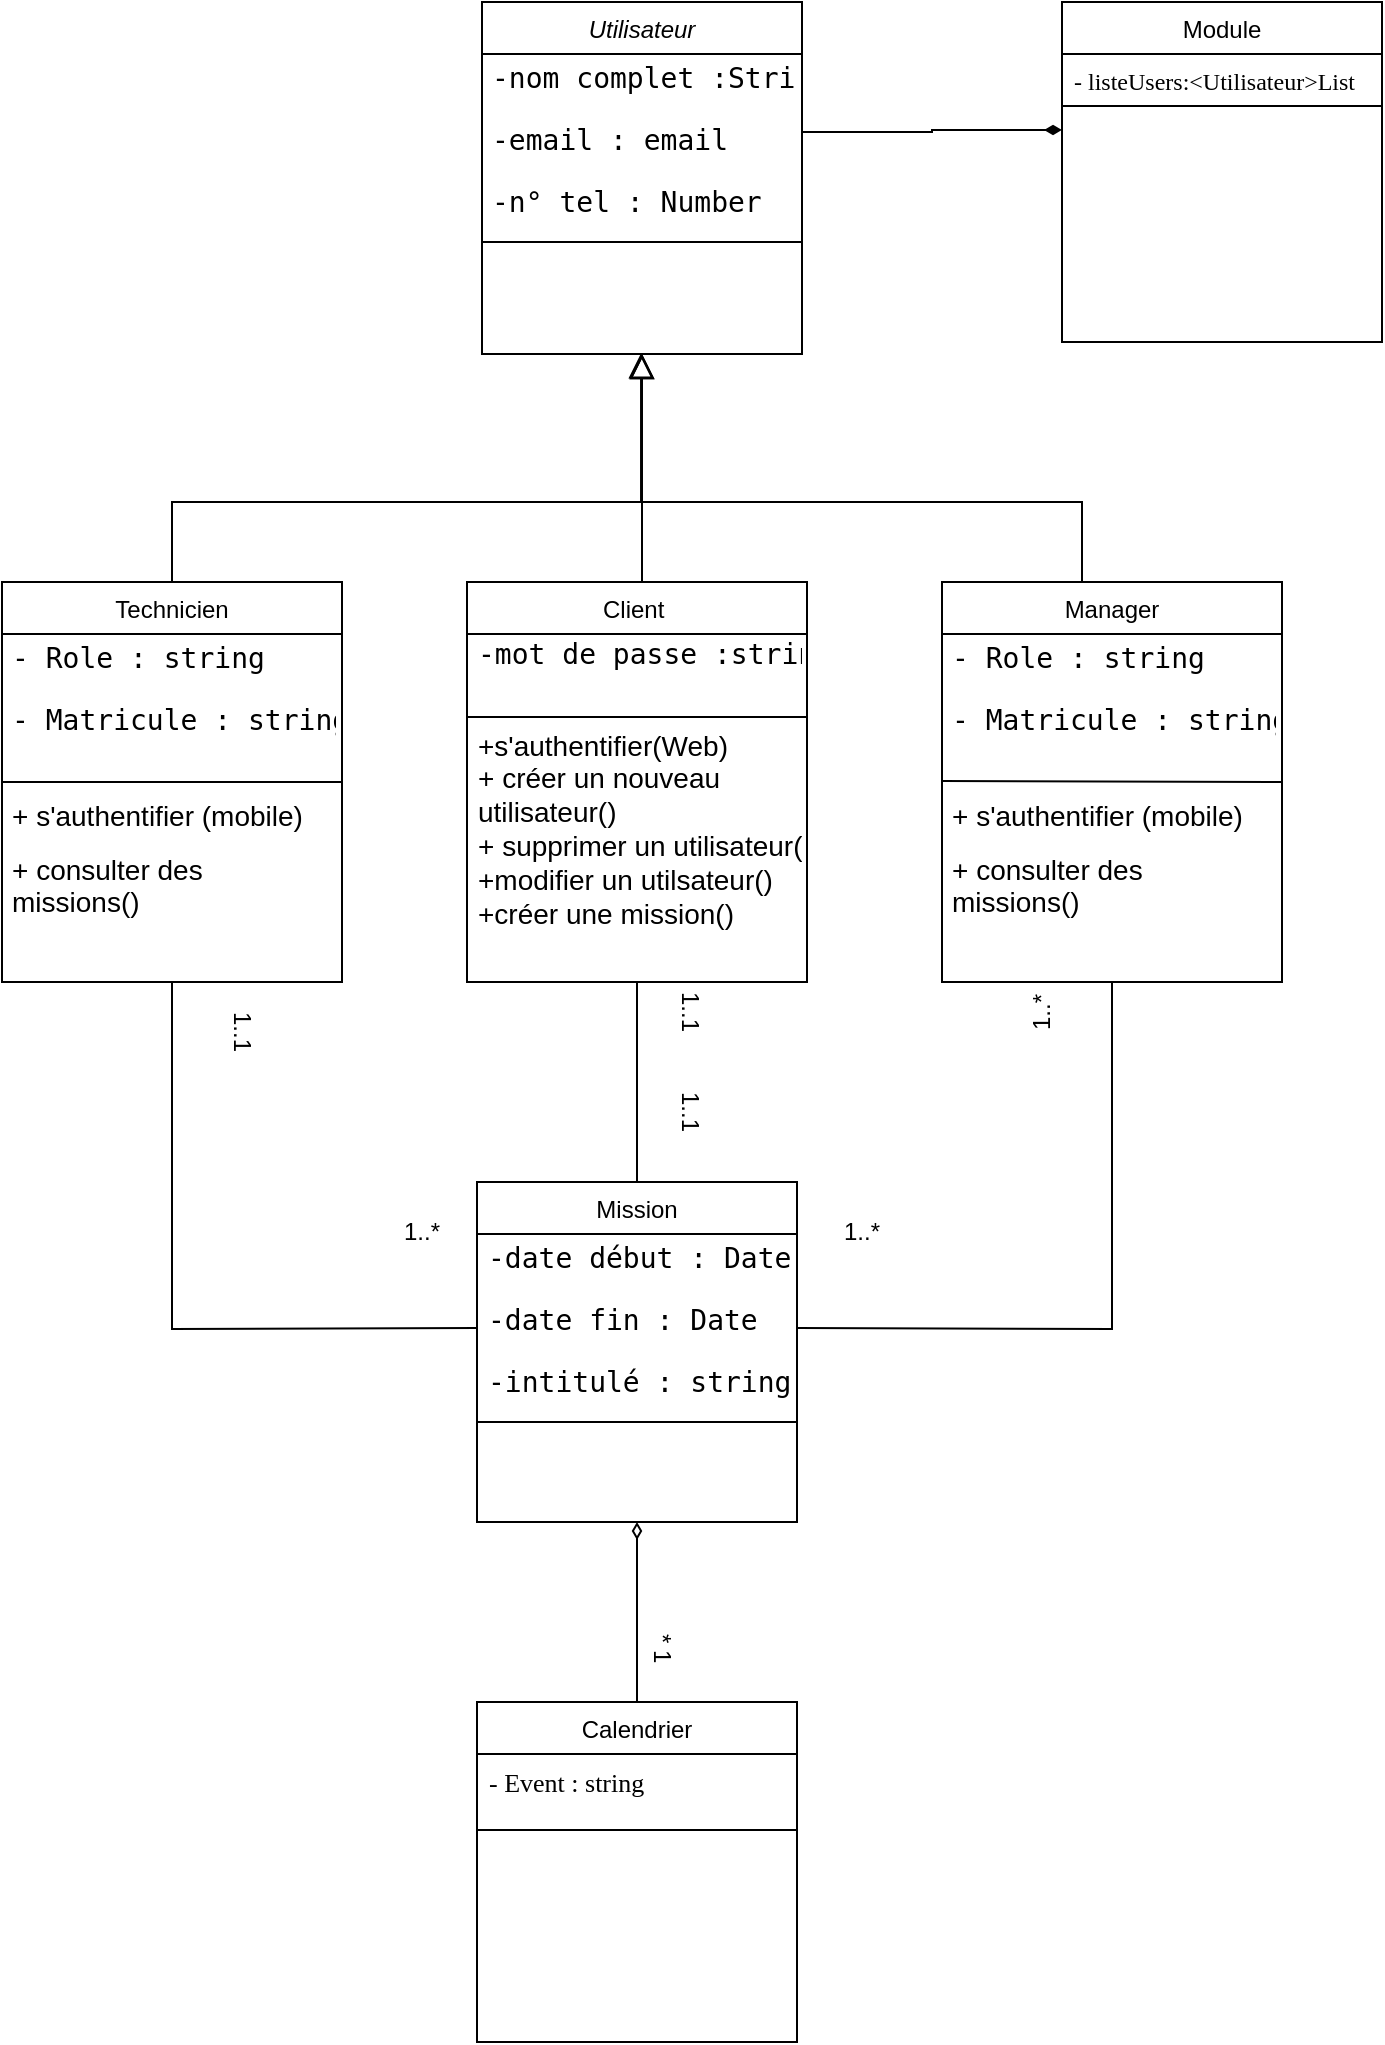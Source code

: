 <mxfile version="18.1.2" type="github">
  <diagram id="C5RBs43oDa-KdzZeNtuy" name="Page-1">
    <mxGraphModel dx="1038" dy="579" grid="1" gridSize="10" guides="1" tooltips="1" connect="1" arrows="1" fold="1" page="1" pageScale="1" pageWidth="827" pageHeight="1169" math="0" shadow="0">
      <root>
        <mxCell id="WIyWlLk6GJQsqaUBKTNV-0" />
        <mxCell id="WIyWlLk6GJQsqaUBKTNV-1" parent="WIyWlLk6GJQsqaUBKTNV-0" />
        <mxCell id="zkfFHV4jXpPFQw0GAbJ--0" value="Utilisateur" style="swimlane;fontStyle=2;align=center;verticalAlign=top;childLayout=stackLayout;horizontal=1;startSize=26;horizontalStack=0;resizeParent=1;resizeLast=0;collapsible=1;marginBottom=0;rounded=0;shadow=0;strokeWidth=1;" parent="WIyWlLk6GJQsqaUBKTNV-1" vertex="1">
          <mxGeometry x="340" y="70" width="160" height="176" as="geometry">
            <mxRectangle x="230" y="140" width="160" height="26" as="alternateBounds" />
          </mxGeometry>
        </mxCell>
        <mxCell id="4CXuDcewyqUGaf7q-5Id-18" value="&lt;pre&gt;-nom complet :String &lt;/pre&gt;&lt;pre&gt;-email : email &lt;/pre&gt;&lt;pre&gt;-n° tel : Number&lt;/pre&gt;" style="text;html=1;strokeColor=none;fillColor=none;spacing=5;spacingTop=-20;whiteSpace=wrap;overflow=hidden;rounded=0;fontFamily=Georgia;fontSize=14;" vertex="1" parent="zkfFHV4jXpPFQw0GAbJ--0">
          <mxGeometry y="26" width="160" height="90" as="geometry" />
        </mxCell>
        <mxCell id="zkfFHV4jXpPFQw0GAbJ--4" value="" style="line;html=1;strokeWidth=1;align=left;verticalAlign=middle;spacingTop=-1;spacingLeft=3;spacingRight=3;rotatable=0;labelPosition=right;points=[];portConstraint=eastwest;" parent="zkfFHV4jXpPFQw0GAbJ--0" vertex="1">
          <mxGeometry y="116" width="160" height="8" as="geometry" />
        </mxCell>
        <mxCell id="zkfFHV4jXpPFQw0GAbJ--6" value="Technicien" style="swimlane;fontStyle=0;align=center;verticalAlign=top;childLayout=stackLayout;horizontal=1;startSize=26;horizontalStack=0;resizeParent=1;resizeLast=0;collapsible=1;marginBottom=0;rounded=0;shadow=0;strokeWidth=1;" parent="WIyWlLk6GJQsqaUBKTNV-1" vertex="1">
          <mxGeometry x="100" y="360" width="170" height="200" as="geometry">
            <mxRectangle x="130" y="380" width="160" height="26" as="alternateBounds" />
          </mxGeometry>
        </mxCell>
        <mxCell id="4CXuDcewyqUGaf7q-5Id-5" value="&lt;pre style=&quot;font-size: 14px;&quot;&gt;- Role : string &lt;/pre&gt;&lt;pre style=&quot;font-size: 14px;&quot;&gt;- Matricule : string &lt;/pre&gt;" style="text;html=1;strokeColor=none;fillColor=none;spacing=5;spacingTop=-20;whiteSpace=wrap;overflow=hidden;rounded=0;align=left;" vertex="1" parent="zkfFHV4jXpPFQw0GAbJ--6">
          <mxGeometry y="26" width="170" height="84" as="geometry" />
        </mxCell>
        <mxCell id="4CXuDcewyqUGaf7q-5Id-0" value="&lt;h1 style=&quot;font-size: 14px;&quot;&gt;&lt;font style=&quot;font-size: 14px;&quot;&gt;&lt;span style=&quot;background-color: initial; font-weight: normal;&quot;&gt;+ s&#39;authentifier (mobile)&amp;nbsp;&amp;nbsp;&lt;/span&gt;&lt;br&gt;&lt;/font&gt;&lt;/h1&gt;&lt;div style=&quot;font-size: 14px;&quot;&gt;&lt;font style=&quot;font-size: 14px;&quot;&gt;&lt;span style=&quot;background-color: initial;&quot;&gt;+ consulter des missions()&lt;/span&gt;&lt;br&gt;&lt;/font&gt;&lt;/div&gt;&lt;div style=&quot;font-size: 14px;&quot;&gt;&lt;br&gt;&lt;/div&gt;" style="text;html=1;strokeColor=none;fillColor=none;spacing=5;spacingTop=-20;whiteSpace=wrap;overflow=hidden;rounded=0;" vertex="1" parent="zkfFHV4jXpPFQw0GAbJ--6">
          <mxGeometry y="110" width="170" height="70" as="geometry" />
        </mxCell>
        <mxCell id="zkfFHV4jXpPFQw0GAbJ--12" value="" style="endArrow=block;endSize=10;endFill=0;shadow=0;strokeWidth=1;rounded=0;edgeStyle=elbowEdgeStyle;elbow=vertical;" parent="WIyWlLk6GJQsqaUBKTNV-1" source="zkfFHV4jXpPFQw0GAbJ--6" target="zkfFHV4jXpPFQw0GAbJ--0" edge="1">
          <mxGeometry width="160" relative="1" as="geometry">
            <mxPoint x="200" y="203" as="sourcePoint" />
            <mxPoint x="200" y="203" as="targetPoint" />
            <Array as="points">
              <mxPoint x="420" y="320" />
              <mxPoint x="420" y="314" />
              <mxPoint x="370" y="314" />
            </Array>
          </mxGeometry>
        </mxCell>
        <mxCell id="Vk1bH2cdv19ZKUo0edv7-28" style="edgeStyle=orthogonalEdgeStyle;rounded=0;orthogonalLoop=1;jettySize=auto;html=1;exitX=0.5;exitY=1;exitDx=0;exitDy=0;entryX=0.5;entryY=0;entryDx=0;entryDy=0;endArrow=baseDash;endFill=0;" parent="WIyWlLk6GJQsqaUBKTNV-1" source="zkfFHV4jXpPFQw0GAbJ--13" target="WqivtSoIRXflKxzYT_6G-6" edge="1">
          <mxGeometry relative="1" as="geometry" />
        </mxCell>
        <mxCell id="zkfFHV4jXpPFQw0GAbJ--13" value="Client " style="swimlane;fontStyle=0;align=center;verticalAlign=top;childLayout=stackLayout;horizontal=1;startSize=26;horizontalStack=0;resizeParent=1;resizeLast=0;collapsible=1;marginBottom=0;rounded=0;shadow=0;strokeWidth=1;" parent="WIyWlLk6GJQsqaUBKTNV-1" vertex="1">
          <mxGeometry x="332.5" y="360" width="170" height="200" as="geometry">
            <mxRectangle x="340" y="380" width="170" height="26" as="alternateBounds" />
          </mxGeometry>
        </mxCell>
        <mxCell id="4CXuDcewyqUGaf7q-5Id-15" value="" style="endArrow=none;html=1;rounded=0;fontFamily=Georgia;fontSize=14;" edge="1" parent="zkfFHV4jXpPFQw0GAbJ--13">
          <mxGeometry width="50" height="50" relative="1" as="geometry">
            <mxPoint y="67.5" as="sourcePoint" />
            <mxPoint x="170" y="67.5" as="targetPoint" />
          </mxGeometry>
        </mxCell>
        <mxCell id="4CXuDcewyqUGaf7q-5Id-10" value="&lt;pre&gt;&lt;font style=&quot;font-size: 14px;&quot;&gt;-mot de passe :string&lt;/font&gt;&lt;/pre&gt;&lt;div style=&quot;font-size: 14px;&quot;&gt;&lt;br&gt;&lt;/div&gt;&lt;div style=&quot;font-size: 14px;&quot;&gt;+s&#39;authentifier(Web)&amp;nbsp;&lt;/div&gt;&lt;div style=&quot;font-size: 14px;&quot;&gt;+ créer un nouveau utilisateur()&amp;nbsp;&lt;/div&gt;&lt;div style=&quot;font-size: 14px;&quot;&gt;+ supprimer un utilisateur()&amp;nbsp;&lt;/div&gt;&lt;div style=&quot;font-size: 14px;&quot;&gt;&lt;span style=&quot;background-color: initial;&quot;&gt;+modifier un utilsateur()&amp;nbsp;&amp;nbsp;&lt;/span&gt;&lt;/div&gt;&lt;div style=&quot;font-size: 14px;&quot;&gt;&lt;span style=&quot;background-color: initial;&quot;&gt;+créer une mission()&lt;/span&gt;&lt;/div&gt;&lt;div style=&quot;font-size: 14px;&quot;&gt;&lt;span style=&quot;background-color: initial;&quot;&gt;&amp;nbsp;&lt;/span&gt;&lt;/div&gt;" style="text;html=1;strokeColor=none;fillColor=none;spacing=5;spacingTop=-20;whiteSpace=wrap;overflow=hidden;rounded=0;" vertex="1" parent="zkfFHV4jXpPFQw0GAbJ--13">
          <mxGeometry y="26" width="170" height="166" as="geometry" />
        </mxCell>
        <mxCell id="zkfFHV4jXpPFQw0GAbJ--16" value="" style="endArrow=block;endSize=10;endFill=0;shadow=0;strokeWidth=1;rounded=0;edgeStyle=elbowEdgeStyle;elbow=vertical;" parent="WIyWlLk6GJQsqaUBKTNV-1" source="zkfFHV4jXpPFQw0GAbJ--13" target="zkfFHV4jXpPFQw0GAbJ--0" edge="1">
          <mxGeometry width="160" relative="1" as="geometry">
            <mxPoint x="210" y="373" as="sourcePoint" />
            <mxPoint x="310" y="271" as="targetPoint" />
            <Array as="points">
              <mxPoint x="420" y="314" />
            </Array>
          </mxGeometry>
        </mxCell>
        <mxCell id="quoRLHqhAQKSaXc_qvvu-1" value="" style="endArrow=block;endSize=10;endFill=0;shadow=0;strokeWidth=1;rounded=0;edgeStyle=elbowEdgeStyle;elbow=vertical;entryX=0.497;entryY=0.992;entryDx=0;entryDy=0;entryPerimeter=0;" parent="WIyWlLk6GJQsqaUBKTNV-1" edge="1">
          <mxGeometry width="160" relative="1" as="geometry">
            <mxPoint x="640" y="360" as="sourcePoint" />
            <mxPoint x="419.52" y="245.632" as="targetPoint" />
            <Array as="points">
              <mxPoint x="510" y="320" />
              <mxPoint x="610" y="320" />
              <mxPoint x="730" y="320" />
              <mxPoint x="580" y="310" />
              <mxPoint x="860" y="334" />
              <mxPoint x="810" y="334" />
            </Array>
          </mxGeometry>
        </mxCell>
        <mxCell id="quoRLHqhAQKSaXc_qvvu-2" value="Manager" style="swimlane;fontStyle=0;align=center;verticalAlign=top;childLayout=stackLayout;horizontal=1;startSize=26;horizontalStack=0;resizeParent=1;resizeLast=0;collapsible=1;marginBottom=0;rounded=0;shadow=0;strokeWidth=1;" parent="WIyWlLk6GJQsqaUBKTNV-1" vertex="1">
          <mxGeometry x="570" y="360" width="170" height="200" as="geometry">
            <mxRectangle x="130" y="380" width="160" height="26" as="alternateBounds" />
          </mxGeometry>
        </mxCell>
        <mxCell id="4CXuDcewyqUGaf7q-5Id-13" value="&lt;pre style=&quot;font-size: 14px;&quot;&gt;- Role : string &lt;/pre&gt;&lt;pre style=&quot;font-size: 14px;&quot;&gt;- Matricule : string &lt;/pre&gt;" style="text;html=1;strokeColor=none;fillColor=none;spacing=5;spacingTop=-20;whiteSpace=wrap;overflow=hidden;rounded=0;align=left;" vertex="1" parent="quoRLHqhAQKSaXc_qvvu-2">
          <mxGeometry y="26" width="170" height="84" as="geometry" />
        </mxCell>
        <mxCell id="4CXuDcewyqUGaf7q-5Id-7" value="" style="endArrow=none;html=1;rounded=0;" edge="1" parent="quoRLHqhAQKSaXc_qvvu-2">
          <mxGeometry width="50" height="50" relative="1" as="geometry">
            <mxPoint y="99.5" as="sourcePoint" />
            <mxPoint x="170" y="100" as="targetPoint" />
          </mxGeometry>
        </mxCell>
        <mxCell id="4CXuDcewyqUGaf7q-5Id-8" value="&lt;h1 style=&quot;font-size: 14px;&quot;&gt;&lt;font style=&quot;font-size: 14px;&quot;&gt;&lt;span style=&quot;background-color: initial; font-weight: normal;&quot;&gt;+ s&#39;authentifier (mobile)&amp;nbsp;&amp;nbsp;&lt;/span&gt;&lt;br&gt;&lt;/font&gt;&lt;/h1&gt;&lt;div style=&quot;font-size: 14px;&quot;&gt;&lt;font style=&quot;font-size: 14px;&quot;&gt;&lt;span style=&quot;background-color: initial;&quot;&gt;+ consulter des missions()&lt;/span&gt;&lt;br&gt;&lt;/font&gt;&lt;/div&gt;&lt;div style=&quot;font-size: 14px;&quot;&gt;&lt;br&gt;&lt;/div&gt;" style="text;html=1;strokeColor=none;fillColor=none;spacing=5;spacingTop=-20;whiteSpace=wrap;overflow=hidden;rounded=0;" vertex="1" parent="quoRLHqhAQKSaXc_qvvu-2">
          <mxGeometry y="110" width="170" height="70" as="geometry" />
        </mxCell>
        <mxCell id="WqivtSoIRXflKxzYT_6G-6" value="Mission" style="swimlane;fontStyle=0;align=center;verticalAlign=top;childLayout=stackLayout;horizontal=1;startSize=26;horizontalStack=0;resizeParent=1;resizeLast=0;collapsible=1;marginBottom=0;rounded=0;shadow=0;strokeWidth=1;" parent="WIyWlLk6GJQsqaUBKTNV-1" vertex="1">
          <mxGeometry x="337.5" y="660" width="160" height="170" as="geometry">
            <mxRectangle x="130" y="380" width="160" height="26" as="alternateBounds" />
          </mxGeometry>
        </mxCell>
        <mxCell id="4CXuDcewyqUGaf7q-5Id-16" value="&lt;pre style=&quot;font-size: 14px;&quot;&gt;-date début : Date &lt;/pre&gt;&lt;pre style=&quot;font-size: 14px;&quot;&gt;-date fin : Date &lt;/pre&gt;&lt;pre style=&quot;font-size: 14px;&quot;&gt;-intitulé : string&lt;/pre&gt;" style="text;html=1;strokeColor=none;fillColor=none;spacing=5;spacingTop=-20;whiteSpace=wrap;overflow=hidden;rounded=0;fontFamily=Georgia;fontSize=13;" vertex="1" parent="WqivtSoIRXflKxzYT_6G-6">
          <mxGeometry y="26" width="160" height="84" as="geometry" />
        </mxCell>
        <mxCell id="WqivtSoIRXflKxzYT_6G-9" value="" style="line;html=1;strokeWidth=1;align=left;verticalAlign=middle;spacingTop=-1;spacingLeft=3;spacingRight=3;rotatable=0;labelPosition=right;points=[];portConstraint=eastwest;" parent="WqivtSoIRXflKxzYT_6G-6" vertex="1">
          <mxGeometry y="110" width="160" height="20" as="geometry" />
        </mxCell>
        <mxCell id="Vk1bH2cdv19ZKUo0edv7-21" style="edgeStyle=orthogonalEdgeStyle;rounded=0;orthogonalLoop=1;jettySize=auto;html=1;exitX=1;exitY=0.5;exitDx=0;exitDy=0;entryX=0.5;entryY=1;entryDx=0;entryDy=0;endArrow=baseDash;endFill=0;" parent="WIyWlLk6GJQsqaUBKTNV-1" target="quoRLHqhAQKSaXc_qvvu-2" edge="1">
          <mxGeometry relative="1" as="geometry">
            <mxPoint x="497.5" y="733" as="sourcePoint" />
          </mxGeometry>
        </mxCell>
        <mxCell id="Vk1bH2cdv19ZKUo0edv7-22" value="1..*" style="text;html=1;strokeColor=none;fillColor=none;align=center;verticalAlign=middle;whiteSpace=wrap;rounded=0;rotation=-90;" parent="WIyWlLk6GJQsqaUBKTNV-1" vertex="1">
          <mxGeometry x="590" y="560" width="60" height="30" as="geometry" />
        </mxCell>
        <mxCell id="Vk1bH2cdv19ZKUo0edv7-23" value="1..*" style="text;html=1;strokeColor=none;fillColor=none;align=center;verticalAlign=middle;whiteSpace=wrap;rounded=0;" parent="WIyWlLk6GJQsqaUBKTNV-1" vertex="1">
          <mxGeometry x="500" y="670" width="60" height="30" as="geometry" />
        </mxCell>
        <mxCell id="Vk1bH2cdv19ZKUo0edv7-24" style="edgeStyle=orthogonalEdgeStyle;rounded=0;orthogonalLoop=1;jettySize=auto;html=1;exitX=0;exitY=0.5;exitDx=0;exitDy=0;entryX=0.5;entryY=1;entryDx=0;entryDy=0;endArrow=baseDash;endFill=0;" parent="WIyWlLk6GJQsqaUBKTNV-1" target="zkfFHV4jXpPFQw0GAbJ--6" edge="1">
          <mxGeometry relative="1" as="geometry">
            <mxPoint x="337.5" y="733" as="sourcePoint" />
          </mxGeometry>
        </mxCell>
        <mxCell id="Vk1bH2cdv19ZKUo0edv7-26" value="1..*" style="text;html=1;strokeColor=none;fillColor=none;align=center;verticalAlign=middle;whiteSpace=wrap;rounded=0;" parent="WIyWlLk6GJQsqaUBKTNV-1" vertex="1">
          <mxGeometry x="280" y="670" width="60" height="30" as="geometry" />
        </mxCell>
        <mxCell id="Vk1bH2cdv19ZKUo0edv7-27" value="1..1" style="text;html=1;strokeColor=none;fillColor=none;align=center;verticalAlign=middle;whiteSpace=wrap;rounded=0;rotation=90;" parent="WIyWlLk6GJQsqaUBKTNV-1" vertex="1">
          <mxGeometry x="190" y="570" width="60" height="30" as="geometry" />
        </mxCell>
        <mxCell id="Vk1bH2cdv19ZKUo0edv7-29" value="1..1" style="text;html=1;strokeColor=none;fillColor=none;align=center;verticalAlign=middle;whiteSpace=wrap;rounded=0;rotation=90;" parent="WIyWlLk6GJQsqaUBKTNV-1" vertex="1">
          <mxGeometry x="414" y="560" width="60" height="30" as="geometry" />
        </mxCell>
        <mxCell id="Vk1bH2cdv19ZKUo0edv7-30" value="1..1" style="text;html=1;strokeColor=none;fillColor=none;align=center;verticalAlign=middle;whiteSpace=wrap;rounded=0;rotation=90;" parent="WIyWlLk6GJQsqaUBKTNV-1" vertex="1">
          <mxGeometry x="414" y="610" width="60" height="30" as="geometry" />
        </mxCell>
        <mxCell id="Vk1bH2cdv19ZKUo0edv7-42" style="edgeStyle=orthogonalEdgeStyle;rounded=0;orthogonalLoop=1;jettySize=auto;html=1;exitX=0.5;exitY=0;exitDx=0;exitDy=0;entryX=0.5;entryY=1;entryDx=0;entryDy=0;endArrow=diamondThin;endFill=0;" parent="WIyWlLk6GJQsqaUBKTNV-1" source="Vk1bH2cdv19ZKUo0edv7-38" target="WqivtSoIRXflKxzYT_6G-6" edge="1">
          <mxGeometry relative="1" as="geometry" />
        </mxCell>
        <mxCell id="Vk1bH2cdv19ZKUo0edv7-38" value="Calendrier" style="swimlane;fontStyle=0;align=center;verticalAlign=top;childLayout=stackLayout;horizontal=1;startSize=26;horizontalStack=0;resizeParent=1;resizeLast=0;collapsible=1;marginBottom=0;rounded=0;shadow=0;strokeWidth=1;" parent="WIyWlLk6GJQsqaUBKTNV-1" vertex="1">
          <mxGeometry x="337.5" y="920" width="160" height="170" as="geometry">
            <mxRectangle x="130" y="380" width="160" height="26" as="alternateBounds" />
          </mxGeometry>
        </mxCell>
        <mxCell id="Vk1bH2cdv19ZKUo0edv7-39" value="- Event : string" style="text;align=left;verticalAlign=top;spacingLeft=4;spacingRight=4;overflow=hidden;rotatable=0;points=[[0,0.5],[1,0.5]];portConstraint=eastwest;fontFamily=Lucida Console;fontSize=13;" parent="Vk1bH2cdv19ZKUo0edv7-38" vertex="1">
          <mxGeometry y="26" width="160" height="34" as="geometry" />
        </mxCell>
        <mxCell id="Vk1bH2cdv19ZKUo0edv7-41" value="" style="line;html=1;strokeWidth=1;align=left;verticalAlign=middle;spacingTop=-1;spacingLeft=3;spacingRight=3;rotatable=0;labelPosition=right;points=[];portConstraint=eastwest;" parent="Vk1bH2cdv19ZKUo0edv7-38" vertex="1">
          <mxGeometry y="60" width="160" height="8" as="geometry" />
        </mxCell>
        <mxCell id="Vk1bH2cdv19ZKUo0edv7-43" value="* 1&amp;nbsp;" style="text;html=1;strokeColor=none;fillColor=none;align=center;verticalAlign=middle;whiteSpace=wrap;rounded=0;rotation=90;" parent="WIyWlLk6GJQsqaUBKTNV-1" vertex="1">
          <mxGeometry x="400" y="880" width="60" height="30" as="geometry" />
        </mxCell>
        <mxCell id="Vk1bH2cdv19ZKUo0edv7-44" value="Module" style="swimlane;fontStyle=0;align=center;verticalAlign=top;childLayout=stackLayout;horizontal=1;startSize=26;horizontalStack=0;resizeParent=1;resizeLast=0;collapsible=1;marginBottom=0;rounded=0;shadow=0;strokeWidth=1;" parent="WIyWlLk6GJQsqaUBKTNV-1" vertex="1">
          <mxGeometry x="630" y="70" width="160" height="170" as="geometry">
            <mxRectangle x="130" y="380" width="160" height="26" as="alternateBounds" />
          </mxGeometry>
        </mxCell>
        <mxCell id="Vk1bH2cdv19ZKUo0edv7-45" value="- listeUsers:&lt;Utilisateur&gt;List " style="text;align=left;verticalAlign=top;spacingLeft=4;spacingRight=4;overflow=hidden;rotatable=0;points=[[0,0.5],[1,0.5]];portConstraint=eastwest;fontFamily=Georgia;" parent="Vk1bH2cdv19ZKUo0edv7-44" vertex="1">
          <mxGeometry y="26" width="160" height="22" as="geometry" />
        </mxCell>
        <mxCell id="Vk1bH2cdv19ZKUo0edv7-47" value="" style="line;html=1;strokeWidth=1;align=left;verticalAlign=middle;spacingTop=-1;spacingLeft=3;spacingRight=3;rotatable=0;labelPosition=right;points=[];portConstraint=eastwest;" parent="Vk1bH2cdv19ZKUo0edv7-44" vertex="1">
          <mxGeometry y="48" width="160" height="8" as="geometry" />
        </mxCell>
        <mxCell id="Vk1bH2cdv19ZKUo0edv7-50" style="edgeStyle=orthogonalEdgeStyle;rounded=0;orthogonalLoop=1;jettySize=auto;html=1;exitX=1;exitY=0.5;exitDx=0;exitDy=0;entryX=0;entryY=0.5;entryDx=0;entryDy=0;endArrow=diamondThin;endFill=1;" parent="WIyWlLk6GJQsqaUBKTNV-1" edge="1">
          <mxGeometry relative="1" as="geometry">
            <mxPoint x="500" y="135" as="sourcePoint" />
            <mxPoint x="630" y="134" as="targetPoint" />
            <Array as="points">
              <mxPoint x="565" y="135" />
              <mxPoint x="565" y="134" />
            </Array>
          </mxGeometry>
        </mxCell>
        <mxCell id="4CXuDcewyqUGaf7q-5Id-2" value="" style="endArrow=none;html=1;rounded=0;exitX=0;exitY=0.5;exitDx=0;exitDy=0;entryX=1;entryY=0.5;entryDx=0;entryDy=0;" edge="1" parent="WIyWlLk6GJQsqaUBKTNV-1" source="zkfFHV4jXpPFQw0GAbJ--6" target="zkfFHV4jXpPFQw0GAbJ--6">
          <mxGeometry width="50" height="50" relative="1" as="geometry">
            <mxPoint x="160" y="470" as="sourcePoint" />
            <mxPoint x="210" y="420" as="targetPoint" />
          </mxGeometry>
        </mxCell>
      </root>
    </mxGraphModel>
  </diagram>
</mxfile>
